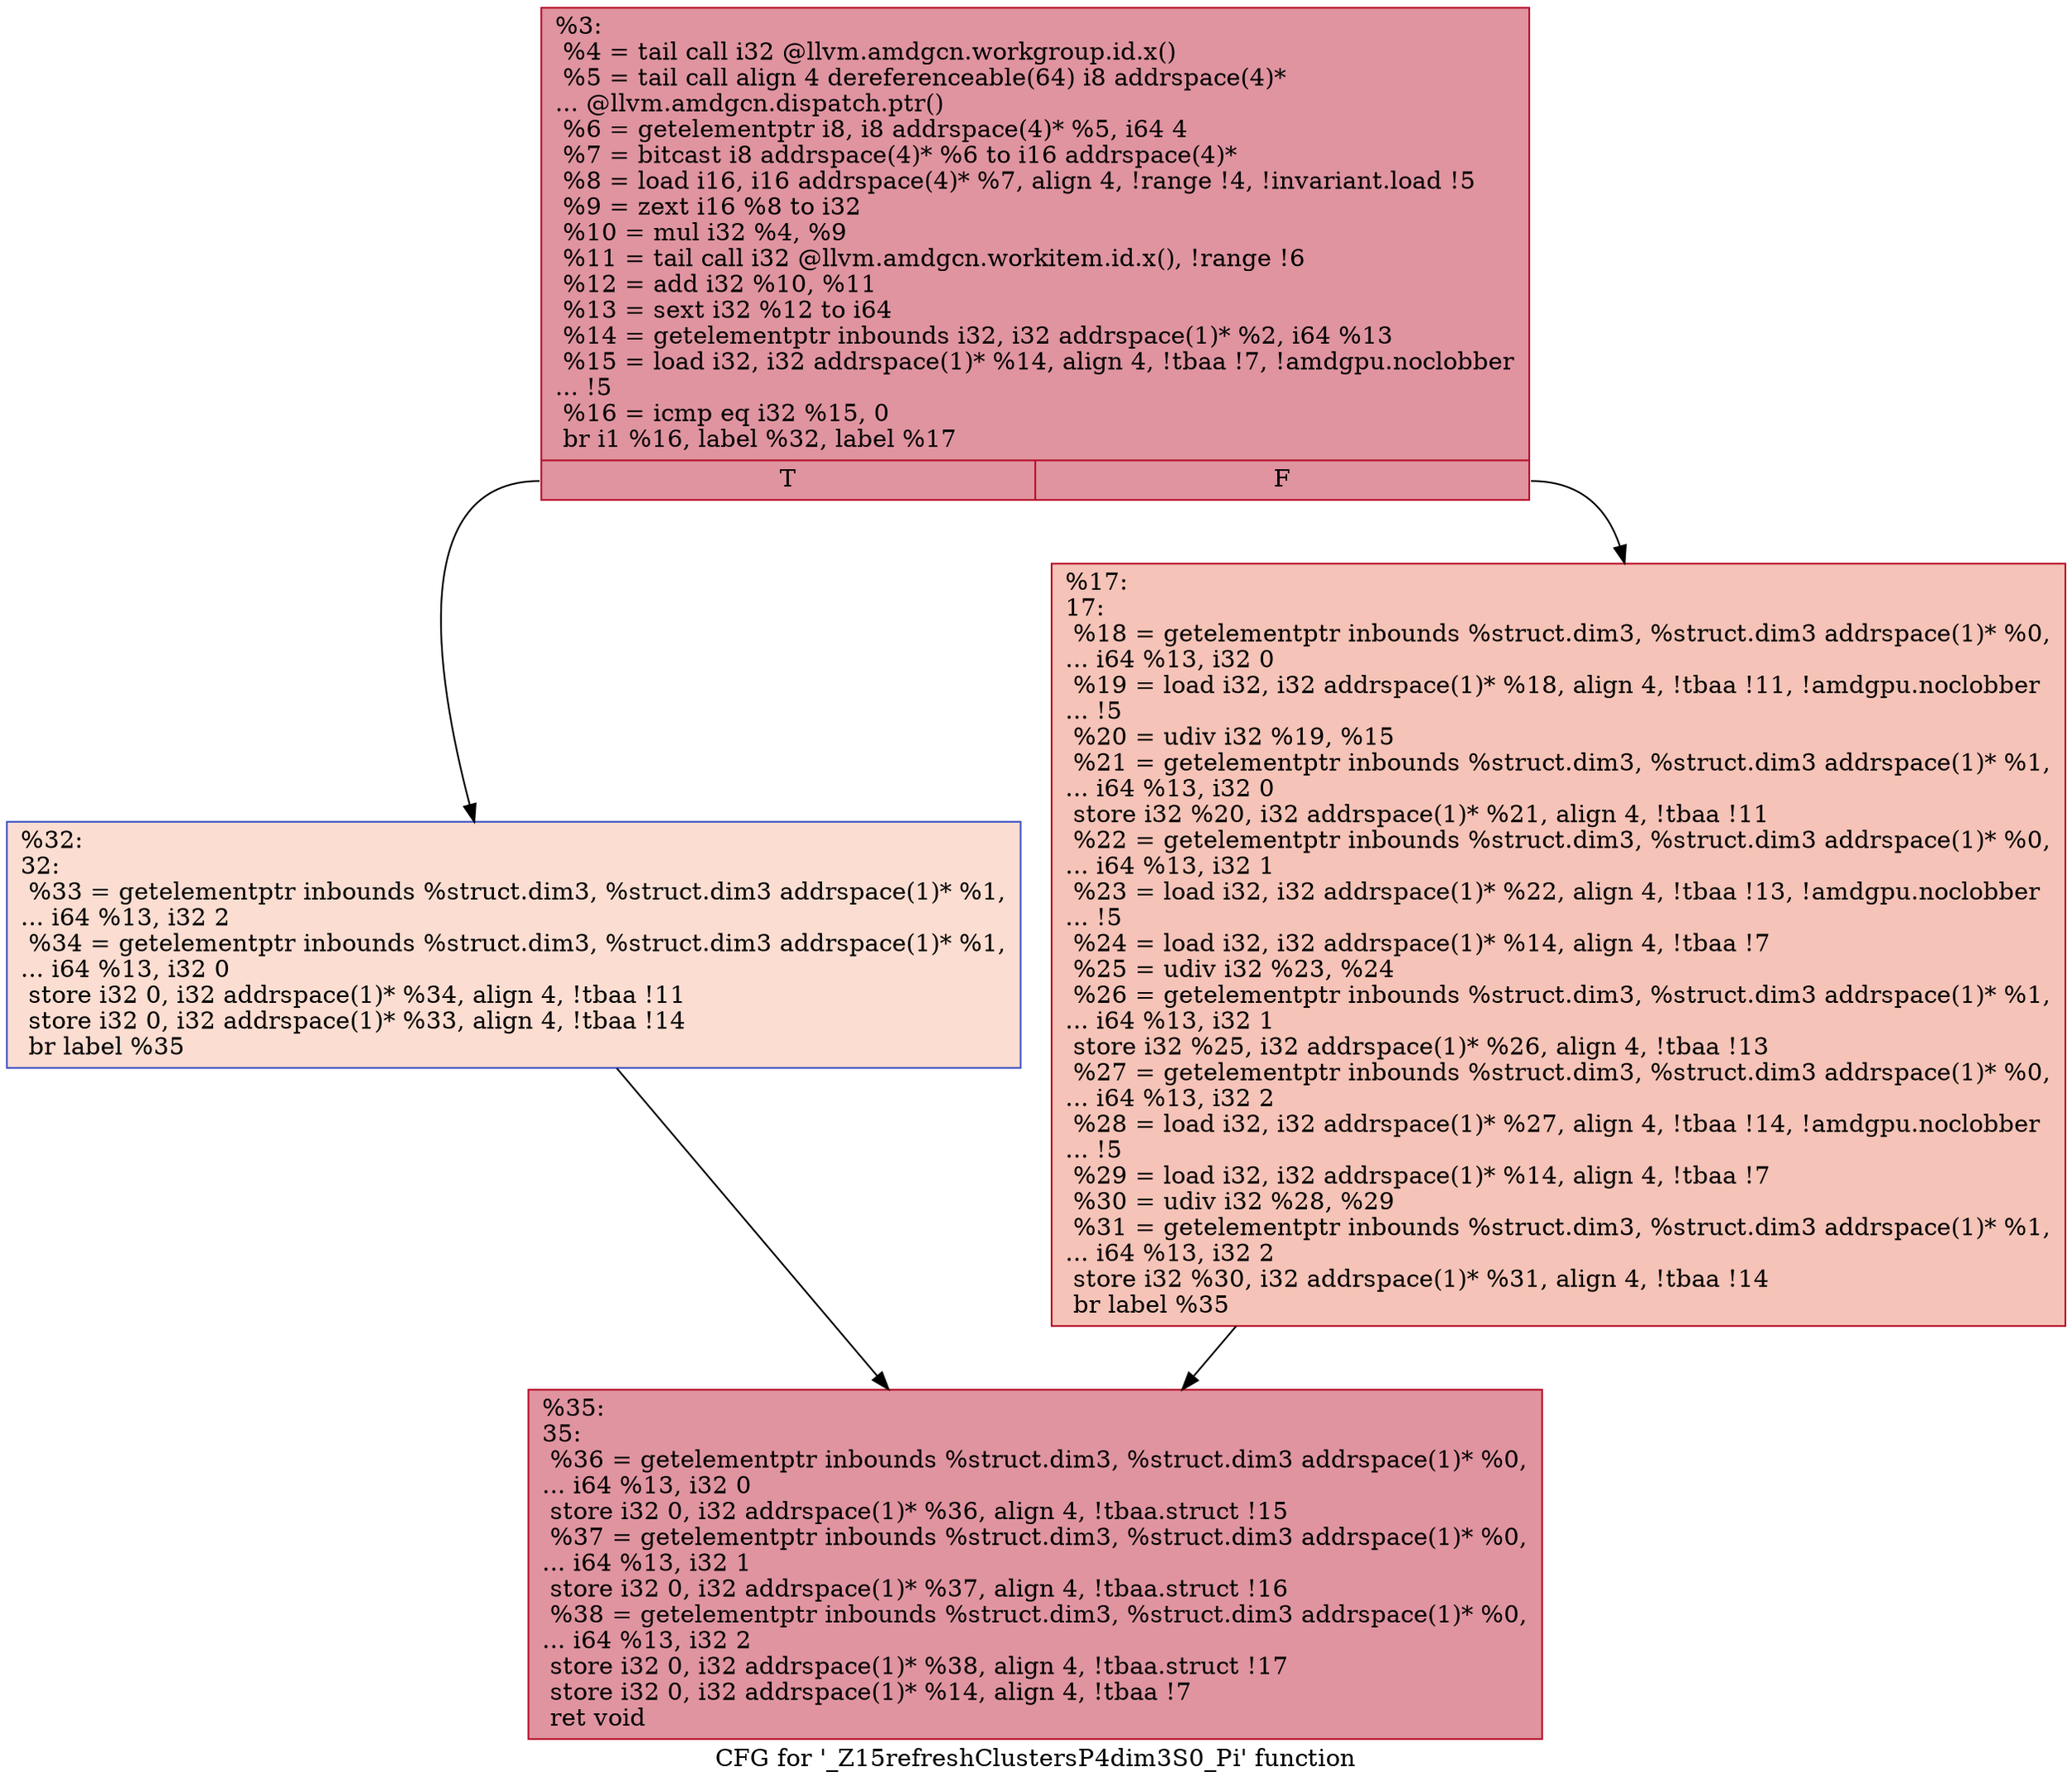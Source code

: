 digraph "CFG for '_Z15refreshClustersP4dim3S0_Pi' function" {
	label="CFG for '_Z15refreshClustersP4dim3S0_Pi' function";

	Node0x4a6f270 [shape=record,color="#b70d28ff", style=filled, fillcolor="#b70d2870",label="{%3:\l  %4 = tail call i32 @llvm.amdgcn.workgroup.id.x()\l  %5 = tail call align 4 dereferenceable(64) i8 addrspace(4)*\l... @llvm.amdgcn.dispatch.ptr()\l  %6 = getelementptr i8, i8 addrspace(4)* %5, i64 4\l  %7 = bitcast i8 addrspace(4)* %6 to i16 addrspace(4)*\l  %8 = load i16, i16 addrspace(4)* %7, align 4, !range !4, !invariant.load !5\l  %9 = zext i16 %8 to i32\l  %10 = mul i32 %4, %9\l  %11 = tail call i32 @llvm.amdgcn.workitem.id.x(), !range !6\l  %12 = add i32 %10, %11\l  %13 = sext i32 %12 to i64\l  %14 = getelementptr inbounds i32, i32 addrspace(1)* %2, i64 %13\l  %15 = load i32, i32 addrspace(1)* %14, align 4, !tbaa !7, !amdgpu.noclobber\l... !5\l  %16 = icmp eq i32 %15, 0\l  br i1 %16, label %32, label %17\l|{<s0>T|<s1>F}}"];
	Node0x4a6f270:s0 -> Node0x4a73390;
	Node0x4a6f270:s1 -> Node0x4a743a0;
	Node0x4a743a0 [shape=record,color="#b70d28ff", style=filled, fillcolor="#e8765c70",label="{%17:\l17:                                               \l  %18 = getelementptr inbounds %struct.dim3, %struct.dim3 addrspace(1)* %0,\l... i64 %13, i32 0\l  %19 = load i32, i32 addrspace(1)* %18, align 4, !tbaa !11, !amdgpu.noclobber\l... !5\l  %20 = udiv i32 %19, %15\l  %21 = getelementptr inbounds %struct.dim3, %struct.dim3 addrspace(1)* %1,\l... i64 %13, i32 0\l  store i32 %20, i32 addrspace(1)* %21, align 4, !tbaa !11\l  %22 = getelementptr inbounds %struct.dim3, %struct.dim3 addrspace(1)* %0,\l... i64 %13, i32 1\l  %23 = load i32, i32 addrspace(1)* %22, align 4, !tbaa !13, !amdgpu.noclobber\l... !5\l  %24 = load i32, i32 addrspace(1)* %14, align 4, !tbaa !7\l  %25 = udiv i32 %23, %24\l  %26 = getelementptr inbounds %struct.dim3, %struct.dim3 addrspace(1)* %1,\l... i64 %13, i32 1\l  store i32 %25, i32 addrspace(1)* %26, align 4, !tbaa !13\l  %27 = getelementptr inbounds %struct.dim3, %struct.dim3 addrspace(1)* %0,\l... i64 %13, i32 2\l  %28 = load i32, i32 addrspace(1)* %27, align 4, !tbaa !14, !amdgpu.noclobber\l... !5\l  %29 = load i32, i32 addrspace(1)* %14, align 4, !tbaa !7\l  %30 = udiv i32 %28, %29\l  %31 = getelementptr inbounds %struct.dim3, %struct.dim3 addrspace(1)* %1,\l... i64 %13, i32 2\l  store i32 %30, i32 addrspace(1)* %31, align 4, !tbaa !14\l  br label %35\l}"];
	Node0x4a743a0 -> Node0x4a76c00;
	Node0x4a73390 [shape=record,color="#3d50c3ff", style=filled, fillcolor="#f7b39670",label="{%32:\l32:                                               \l  %33 = getelementptr inbounds %struct.dim3, %struct.dim3 addrspace(1)* %1,\l... i64 %13, i32 2\l  %34 = getelementptr inbounds %struct.dim3, %struct.dim3 addrspace(1)* %1,\l... i64 %13, i32 0\l  store i32 0, i32 addrspace(1)* %34, align 4, !tbaa !11\l  store i32 0, i32 addrspace(1)* %33, align 4, !tbaa !14\l  br label %35\l}"];
	Node0x4a73390 -> Node0x4a76c00;
	Node0x4a76c00 [shape=record,color="#b70d28ff", style=filled, fillcolor="#b70d2870",label="{%35:\l35:                                               \l  %36 = getelementptr inbounds %struct.dim3, %struct.dim3 addrspace(1)* %0,\l... i64 %13, i32 0\l  store i32 0, i32 addrspace(1)* %36, align 4, !tbaa.struct !15\l  %37 = getelementptr inbounds %struct.dim3, %struct.dim3 addrspace(1)* %0,\l... i64 %13, i32 1\l  store i32 0, i32 addrspace(1)* %37, align 4, !tbaa.struct !16\l  %38 = getelementptr inbounds %struct.dim3, %struct.dim3 addrspace(1)* %0,\l... i64 %13, i32 2\l  store i32 0, i32 addrspace(1)* %38, align 4, !tbaa.struct !17\l  store i32 0, i32 addrspace(1)* %14, align 4, !tbaa !7\l  ret void\l}"];
}
